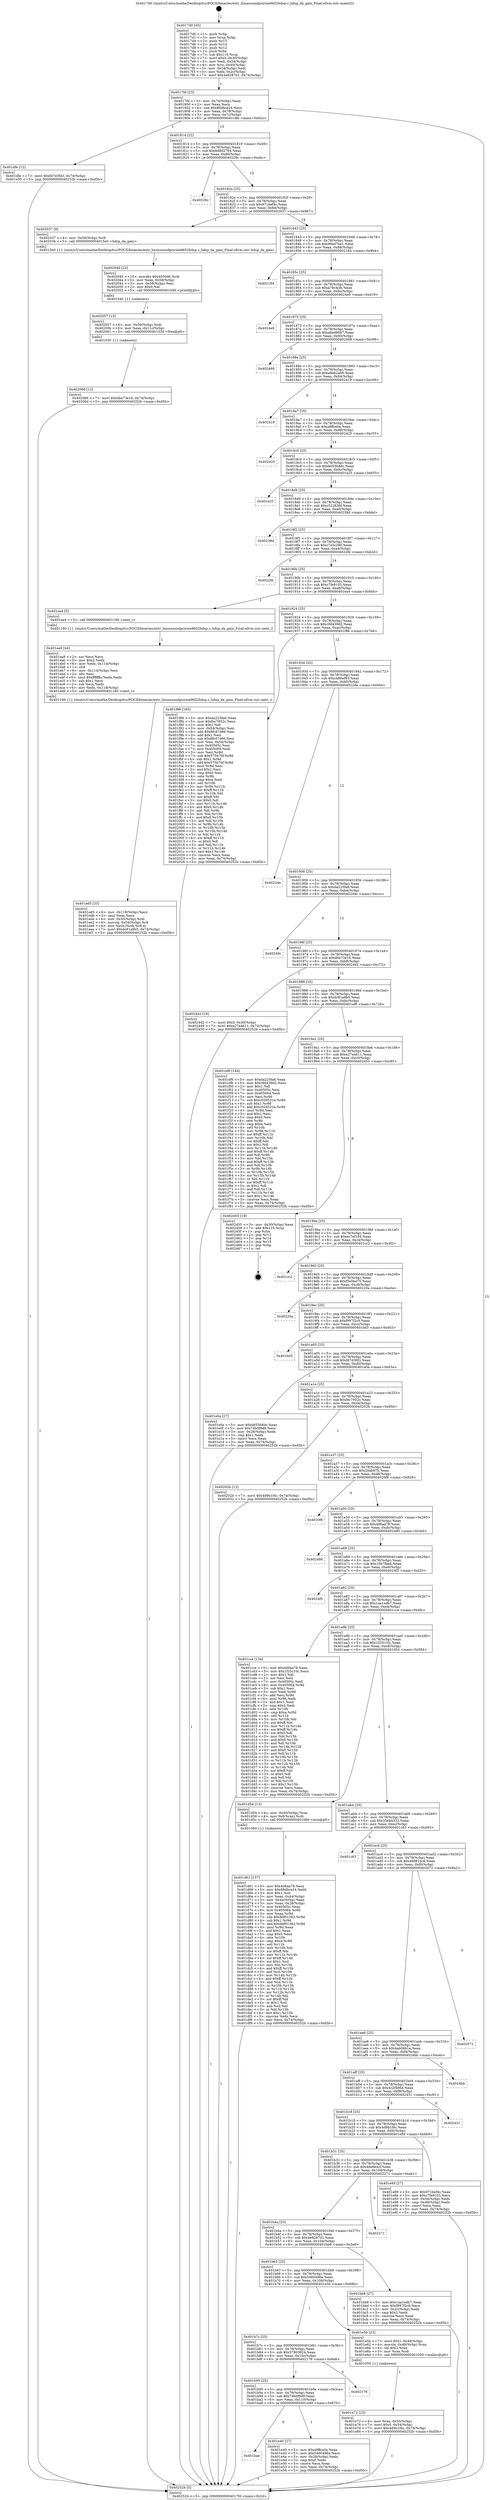 digraph "0x4017d0" {
  label = "0x4017d0 (/mnt/c/Users/mathe/Desktop/tcc/POCII/binaries/extr_linuxsoundpcirme9652hdsp.c_hdsp_da_gain_Final-ollvm.out::main(0))"
  labelloc = "t"
  node[shape=record]

  Entry [label="",width=0.3,height=0.3,shape=circle,fillcolor=black,style=filled]
  "0x4017fd" [label="{
     0x4017fd [23]\l
     | [instrs]\l
     &nbsp;&nbsp;0x4017fd \<+3\>: mov -0x74(%rbp),%eax\l
     &nbsp;&nbsp;0x401800 \<+2\>: mov %eax,%ecx\l
     &nbsp;&nbsp;0x401802 \<+6\>: sub $0x88dbce24,%ecx\l
     &nbsp;&nbsp;0x401808 \<+3\>: mov %eax,-0x78(%rbp)\l
     &nbsp;&nbsp;0x40180b \<+3\>: mov %ecx,-0x7c(%rbp)\l
     &nbsp;&nbsp;0x40180e \<+6\>: je 0000000000401dfe \<main+0x62e\>\l
  }"]
  "0x401dfe" [label="{
     0x401dfe [12]\l
     | [instrs]\l
     &nbsp;&nbsp;0x401dfe \<+7\>: movl $0xfd7d3fd3,-0x74(%rbp)\l
     &nbsp;&nbsp;0x401e05 \<+5\>: jmp 000000000040252b \<main+0xd5b\>\l
  }"]
  "0x401814" [label="{
     0x401814 [22]\l
     | [instrs]\l
     &nbsp;&nbsp;0x401814 \<+5\>: jmp 0000000000401819 \<main+0x49\>\l
     &nbsp;&nbsp;0x401819 \<+3\>: mov -0x78(%rbp),%eax\l
     &nbsp;&nbsp;0x40181c \<+5\>: sub $0x8d8d2764,%eax\l
     &nbsp;&nbsp;0x401821 \<+3\>: mov %eax,-0x80(%rbp)\l
     &nbsp;&nbsp;0x401824 \<+6\>: je 000000000040228c \<main+0xabc\>\l
  }"]
  Exit [label="",width=0.3,height=0.3,shape=circle,fillcolor=black,style=filled,peripheries=2]
  "0x40228c" [label="{
     0x40228c\l
  }", style=dashed]
  "0x40182a" [label="{
     0x40182a [25]\l
     | [instrs]\l
     &nbsp;&nbsp;0x40182a \<+5\>: jmp 000000000040182f \<main+0x5f\>\l
     &nbsp;&nbsp;0x40182f \<+3\>: mov -0x78(%rbp),%eax\l
     &nbsp;&nbsp;0x401832 \<+5\>: sub $0x971bef4c,%eax\l
     &nbsp;&nbsp;0x401837 \<+6\>: mov %eax,-0x84(%rbp)\l
     &nbsp;&nbsp;0x40183d \<+6\>: je 0000000000402037 \<main+0x867\>\l
  }"]
  "0x402066" [label="{
     0x402066 [12]\l
     | [instrs]\l
     &nbsp;&nbsp;0x402066 \<+7\>: movl $0xdbe73e16,-0x74(%rbp)\l
     &nbsp;&nbsp;0x40206d \<+5\>: jmp 000000000040252b \<main+0xd5b\>\l
  }"]
  "0x402037" [label="{
     0x402037 [9]\l
     | [instrs]\l
     &nbsp;&nbsp;0x402037 \<+4\>: mov -0x50(%rbp),%rdi\l
     &nbsp;&nbsp;0x40203b \<+5\>: call 00000000004015e0 \<hdsp_da_gain\>\l
     | [calls]\l
     &nbsp;&nbsp;0x4015e0 \{1\} (/mnt/c/Users/mathe/Desktop/tcc/POCII/binaries/extr_linuxsoundpcirme9652hdsp.c_hdsp_da_gain_Final-ollvm.out::hdsp_da_gain)\l
  }"]
  "0x401843" [label="{
     0x401843 [25]\l
     | [instrs]\l
     &nbsp;&nbsp;0x401843 \<+5\>: jmp 0000000000401848 \<main+0x78\>\l
     &nbsp;&nbsp;0x401848 \<+3\>: mov -0x78(%rbp),%eax\l
     &nbsp;&nbsp;0x40184b \<+5\>: sub $0x99ad7be1,%eax\l
     &nbsp;&nbsp;0x401850 \<+6\>: mov %eax,-0x88(%rbp)\l
     &nbsp;&nbsp;0x401856 \<+6\>: je 0000000000402184 \<main+0x9b4\>\l
  }"]
  "0x402057" [label="{
     0x402057 [15]\l
     | [instrs]\l
     &nbsp;&nbsp;0x402057 \<+4\>: mov -0x50(%rbp),%rdi\l
     &nbsp;&nbsp;0x40205b \<+6\>: mov %eax,-0x11c(%rbp)\l
     &nbsp;&nbsp;0x402061 \<+5\>: call 0000000000401030 \<free@plt\>\l
     | [calls]\l
     &nbsp;&nbsp;0x401030 \{1\} (unknown)\l
  }"]
  "0x402184" [label="{
     0x402184\l
  }", style=dashed]
  "0x40185c" [label="{
     0x40185c [25]\l
     | [instrs]\l
     &nbsp;&nbsp;0x40185c \<+5\>: jmp 0000000000401861 \<main+0x91\>\l
     &nbsp;&nbsp;0x401861 \<+3\>: mov -0x78(%rbp),%eax\l
     &nbsp;&nbsp;0x401864 \<+5\>: sub $0xa78c4cfe,%eax\l
     &nbsp;&nbsp;0x401869 \<+6\>: mov %eax,-0x8c(%rbp)\l
     &nbsp;&nbsp;0x40186f \<+6\>: je 00000000004024e9 \<main+0xd19\>\l
  }"]
  "0x402040" [label="{
     0x402040 [23]\l
     | [instrs]\l
     &nbsp;&nbsp;0x402040 \<+10\>: movabs $0x4030d6,%rdi\l
     &nbsp;&nbsp;0x40204a \<+3\>: mov %eax,-0x58(%rbp)\l
     &nbsp;&nbsp;0x40204d \<+3\>: mov -0x58(%rbp),%esi\l
     &nbsp;&nbsp;0x402050 \<+2\>: mov $0x0,%al\l
     &nbsp;&nbsp;0x402052 \<+5\>: call 0000000000401040 \<printf@plt\>\l
     | [calls]\l
     &nbsp;&nbsp;0x401040 \{1\} (unknown)\l
  }"]
  "0x4024e9" [label="{
     0x4024e9\l
  }", style=dashed]
  "0x401875" [label="{
     0x401875 [25]\l
     | [instrs]\l
     &nbsp;&nbsp;0x401875 \<+5\>: jmp 000000000040187a \<main+0xaa\>\l
     &nbsp;&nbsp;0x40187a \<+3\>: mov -0x78(%rbp),%eax\l
     &nbsp;&nbsp;0x40187d \<+5\>: sub $0xa8ed8687,%eax\l
     &nbsp;&nbsp;0x401882 \<+6\>: mov %eax,-0x90(%rbp)\l
     &nbsp;&nbsp;0x401888 \<+6\>: je 0000000000402468 \<main+0xc98\>\l
  }"]
  "0x401ed5" [label="{
     0x401ed5 [33]\l
     | [instrs]\l
     &nbsp;&nbsp;0x401ed5 \<+6\>: mov -0x118(%rbp),%ecx\l
     &nbsp;&nbsp;0x401edb \<+3\>: imul %eax,%ecx\l
     &nbsp;&nbsp;0x401ede \<+4\>: mov -0x50(%rbp),%rdi\l
     &nbsp;&nbsp;0x401ee2 \<+4\>: movslq -0x54(%rbp),%r8\l
     &nbsp;&nbsp;0x401ee6 \<+4\>: mov %ecx,(%rdi,%r8,4)\l
     &nbsp;&nbsp;0x401eea \<+7\>: movl $0xdc81a8b5,-0x74(%rbp)\l
     &nbsp;&nbsp;0x401ef1 \<+5\>: jmp 000000000040252b \<main+0xd5b\>\l
  }"]
  "0x402468" [label="{
     0x402468\l
  }", style=dashed]
  "0x40188e" [label="{
     0x40188e [25]\l
     | [instrs]\l
     &nbsp;&nbsp;0x40188e \<+5\>: jmp 0000000000401893 \<main+0xc3\>\l
     &nbsp;&nbsp;0x401893 \<+3\>: mov -0x78(%rbp),%eax\l
     &nbsp;&nbsp;0x401896 \<+5\>: sub $0xa9eb2ab9,%eax\l
     &nbsp;&nbsp;0x40189b \<+6\>: mov %eax,-0x94(%rbp)\l
     &nbsp;&nbsp;0x4018a1 \<+6\>: je 0000000000402419 \<main+0xc49\>\l
  }"]
  "0x401ea9" [label="{
     0x401ea9 [44]\l
     | [instrs]\l
     &nbsp;&nbsp;0x401ea9 \<+2\>: xor %ecx,%ecx\l
     &nbsp;&nbsp;0x401eab \<+5\>: mov $0x2,%edx\l
     &nbsp;&nbsp;0x401eb0 \<+6\>: mov %edx,-0x114(%rbp)\l
     &nbsp;&nbsp;0x401eb6 \<+1\>: cltd\l
     &nbsp;&nbsp;0x401eb7 \<+6\>: mov -0x114(%rbp),%esi\l
     &nbsp;&nbsp;0x401ebd \<+2\>: idiv %esi\l
     &nbsp;&nbsp;0x401ebf \<+6\>: imul $0xfffffffe,%edx,%edx\l
     &nbsp;&nbsp;0x401ec5 \<+3\>: sub $0x1,%ecx\l
     &nbsp;&nbsp;0x401ec8 \<+2\>: sub %ecx,%edx\l
     &nbsp;&nbsp;0x401eca \<+6\>: mov %edx,-0x118(%rbp)\l
     &nbsp;&nbsp;0x401ed0 \<+5\>: call 0000000000401160 \<next_i\>\l
     | [calls]\l
     &nbsp;&nbsp;0x401160 \{1\} (/mnt/c/Users/mathe/Desktop/tcc/POCII/binaries/extr_linuxsoundpcirme9652hdsp.c_hdsp_da_gain_Final-ollvm.out::next_i)\l
  }"]
  "0x402419" [label="{
     0x402419\l
  }", style=dashed]
  "0x4018a7" [label="{
     0x4018a7 [25]\l
     | [instrs]\l
     &nbsp;&nbsp;0x4018a7 \<+5\>: jmp 00000000004018ac \<main+0xdc\>\l
     &nbsp;&nbsp;0x4018ac \<+3\>: mov -0x78(%rbp),%eax\l
     &nbsp;&nbsp;0x4018af \<+5\>: sub $0xa9ffca0a,%eax\l
     &nbsp;&nbsp;0x4018b4 \<+6\>: mov %eax,-0x98(%rbp)\l
     &nbsp;&nbsp;0x4018ba \<+6\>: je 0000000000402425 \<main+0xc55\>\l
  }"]
  "0x401e72" [label="{
     0x401e72 [23]\l
     | [instrs]\l
     &nbsp;&nbsp;0x401e72 \<+4\>: mov %rax,-0x50(%rbp)\l
     &nbsp;&nbsp;0x401e76 \<+7\>: movl $0x0,-0x54(%rbp)\l
     &nbsp;&nbsp;0x401e7d \<+7\>: movl $0x4d9b1f4c,-0x74(%rbp)\l
     &nbsp;&nbsp;0x401e84 \<+5\>: jmp 000000000040252b \<main+0xd5b\>\l
  }"]
  "0x402425" [label="{
     0x402425\l
  }", style=dashed]
  "0x4018c0" [label="{
     0x4018c0 [25]\l
     | [instrs]\l
     &nbsp;&nbsp;0x4018c0 \<+5\>: jmp 00000000004018c5 \<main+0xf5\>\l
     &nbsp;&nbsp;0x4018c5 \<+3\>: mov -0x78(%rbp),%eax\l
     &nbsp;&nbsp;0x4018c8 \<+5\>: sub $0xb655b8dc,%eax\l
     &nbsp;&nbsp;0x4018cd \<+6\>: mov %eax,-0x9c(%rbp)\l
     &nbsp;&nbsp;0x4018d3 \<+6\>: je 0000000000401e25 \<main+0x655\>\l
  }"]
  "0x401bae" [label="{
     0x401bae\l
  }", style=dashed]
  "0x401e25" [label="{
     0x401e25\l
  }", style=dashed]
  "0x4018d9" [label="{
     0x4018d9 [25]\l
     | [instrs]\l
     &nbsp;&nbsp;0x4018d9 \<+5\>: jmp 00000000004018de \<main+0x10e\>\l
     &nbsp;&nbsp;0x4018de \<+3\>: mov -0x78(%rbp),%eax\l
     &nbsp;&nbsp;0x4018e1 \<+5\>: sub $0xc52263fd,%eax\l
     &nbsp;&nbsp;0x4018e6 \<+6\>: mov %eax,-0xa0(%rbp)\l
     &nbsp;&nbsp;0x4018ec \<+6\>: je 000000000040238d \<main+0xbbd\>\l
  }"]
  "0x401e40" [label="{
     0x401e40 [27]\l
     | [instrs]\l
     &nbsp;&nbsp;0x401e40 \<+5\>: mov $0xa9ffca0a,%eax\l
     &nbsp;&nbsp;0x401e45 \<+5\>: mov $0x5460496e,%ecx\l
     &nbsp;&nbsp;0x401e4a \<+3\>: mov -0x28(%rbp),%edx\l
     &nbsp;&nbsp;0x401e4d \<+3\>: cmp $0x0,%edx\l
     &nbsp;&nbsp;0x401e50 \<+3\>: cmove %ecx,%eax\l
     &nbsp;&nbsp;0x401e53 \<+3\>: mov %eax,-0x74(%rbp)\l
     &nbsp;&nbsp;0x401e56 \<+5\>: jmp 000000000040252b \<main+0xd5b\>\l
  }"]
  "0x40238d" [label="{
     0x40238d\l
  }", style=dashed]
  "0x4018f2" [label="{
     0x4018f2 [25]\l
     | [instrs]\l
     &nbsp;&nbsp;0x4018f2 \<+5\>: jmp 00000000004018f7 \<main+0x127\>\l
     &nbsp;&nbsp;0x4018f7 \<+3\>: mov -0x78(%rbp),%eax\l
     &nbsp;&nbsp;0x4018fa \<+5\>: sub $0xc7e5c290,%eax\l
     &nbsp;&nbsp;0x4018ff \<+6\>: mov %eax,-0xa4(%rbp)\l
     &nbsp;&nbsp;0x401905 \<+6\>: je 00000000004022fd \<main+0xb2d\>\l
  }"]
  "0x401b95" [label="{
     0x401b95 [25]\l
     | [instrs]\l
     &nbsp;&nbsp;0x401b95 \<+5\>: jmp 0000000000401b9a \<main+0x3ca\>\l
     &nbsp;&nbsp;0x401b9a \<+3\>: mov -0x78(%rbp),%eax\l
     &nbsp;&nbsp;0x401b9d \<+5\>: sub $0x74b0f9d9,%eax\l
     &nbsp;&nbsp;0x401ba2 \<+6\>: mov %eax,-0x110(%rbp)\l
     &nbsp;&nbsp;0x401ba8 \<+6\>: je 0000000000401e40 \<main+0x670\>\l
  }"]
  "0x4022fd" [label="{
     0x4022fd\l
  }", style=dashed]
  "0x40190b" [label="{
     0x40190b [25]\l
     | [instrs]\l
     &nbsp;&nbsp;0x40190b \<+5\>: jmp 0000000000401910 \<main+0x140\>\l
     &nbsp;&nbsp;0x401910 \<+3\>: mov -0x78(%rbp),%eax\l
     &nbsp;&nbsp;0x401913 \<+5\>: sub $0xc7fe9103,%eax\l
     &nbsp;&nbsp;0x401918 \<+6\>: mov %eax,-0xa8(%rbp)\l
     &nbsp;&nbsp;0x40191e \<+6\>: je 0000000000401ea4 \<main+0x6d4\>\l
  }"]
  "0x402178" [label="{
     0x402178\l
  }", style=dashed]
  "0x401ea4" [label="{
     0x401ea4 [5]\l
     | [instrs]\l
     &nbsp;&nbsp;0x401ea4 \<+5\>: call 0000000000401160 \<next_i\>\l
     | [calls]\l
     &nbsp;&nbsp;0x401160 \{1\} (/mnt/c/Users/mathe/Desktop/tcc/POCII/binaries/extr_linuxsoundpcirme9652hdsp.c_hdsp_da_gain_Final-ollvm.out::next_i)\l
  }"]
  "0x401924" [label="{
     0x401924 [25]\l
     | [instrs]\l
     &nbsp;&nbsp;0x401924 \<+5\>: jmp 0000000000401929 \<main+0x159\>\l
     &nbsp;&nbsp;0x401929 \<+3\>: mov -0x78(%rbp),%eax\l
     &nbsp;&nbsp;0x40192c \<+5\>: sub $0xc9d439d2,%eax\l
     &nbsp;&nbsp;0x401931 \<+6\>: mov %eax,-0xac(%rbp)\l
     &nbsp;&nbsp;0x401937 \<+6\>: je 0000000000401f86 \<main+0x7b6\>\l
  }"]
  "0x401b7c" [label="{
     0x401b7c [25]\l
     | [instrs]\l
     &nbsp;&nbsp;0x401b7c \<+5\>: jmp 0000000000401b81 \<main+0x3b1\>\l
     &nbsp;&nbsp;0x401b81 \<+3\>: mov -0x78(%rbp),%eax\l
     &nbsp;&nbsp;0x401b84 \<+5\>: sub $0x57803824,%eax\l
     &nbsp;&nbsp;0x401b89 \<+6\>: mov %eax,-0x10c(%rbp)\l
     &nbsp;&nbsp;0x401b8f \<+6\>: je 0000000000402178 \<main+0x9a8\>\l
  }"]
  "0x401f86" [label="{
     0x401f86 [165]\l
     | [instrs]\l
     &nbsp;&nbsp;0x401f86 \<+5\>: mov $0xda225fa6,%eax\l
     &nbsp;&nbsp;0x401f8b \<+5\>: mov $0xfec7952c,%ecx\l
     &nbsp;&nbsp;0x401f90 \<+2\>: mov $0x1,%dl\l
     &nbsp;&nbsp;0x401f92 \<+3\>: mov -0x54(%rbp),%esi\l
     &nbsp;&nbsp;0x401f95 \<+6\>: add $0x8fcd7466,%esi\l
     &nbsp;&nbsp;0x401f9b \<+3\>: add $0x1,%esi\l
     &nbsp;&nbsp;0x401f9e \<+6\>: sub $0x8fcd7466,%esi\l
     &nbsp;&nbsp;0x401fa4 \<+3\>: mov %esi,-0x54(%rbp)\l
     &nbsp;&nbsp;0x401fa7 \<+7\>: mov 0x40505c,%esi\l
     &nbsp;&nbsp;0x401fae \<+7\>: mov 0x405064,%edi\l
     &nbsp;&nbsp;0x401fb5 \<+3\>: mov %esi,%r8d\l
     &nbsp;&nbsp;0x401fb8 \<+7\>: sub $0x575b76f,%r8d\l
     &nbsp;&nbsp;0x401fbf \<+4\>: sub $0x1,%r8d\l
     &nbsp;&nbsp;0x401fc3 \<+7\>: add $0x575b76f,%r8d\l
     &nbsp;&nbsp;0x401fca \<+4\>: imul %r8d,%esi\l
     &nbsp;&nbsp;0x401fce \<+3\>: and $0x1,%esi\l
     &nbsp;&nbsp;0x401fd1 \<+3\>: cmp $0x0,%esi\l
     &nbsp;&nbsp;0x401fd4 \<+4\>: sete %r9b\l
     &nbsp;&nbsp;0x401fd8 \<+3\>: cmp $0xa,%edi\l
     &nbsp;&nbsp;0x401fdb \<+4\>: setl %r10b\l
     &nbsp;&nbsp;0x401fdf \<+3\>: mov %r9b,%r11b\l
     &nbsp;&nbsp;0x401fe2 \<+4\>: xor $0xff,%r11b\l
     &nbsp;&nbsp;0x401fe6 \<+3\>: mov %r10b,%bl\l
     &nbsp;&nbsp;0x401fe9 \<+3\>: xor $0xff,%bl\l
     &nbsp;&nbsp;0x401fec \<+3\>: xor $0x0,%dl\l
     &nbsp;&nbsp;0x401fef \<+3\>: mov %r11b,%r14b\l
     &nbsp;&nbsp;0x401ff2 \<+4\>: and $0x0,%r14b\l
     &nbsp;&nbsp;0x401ff6 \<+3\>: and %dl,%r9b\l
     &nbsp;&nbsp;0x401ff9 \<+3\>: mov %bl,%r15b\l
     &nbsp;&nbsp;0x401ffc \<+4\>: and $0x0,%r15b\l
     &nbsp;&nbsp;0x402000 \<+3\>: and %dl,%r10b\l
     &nbsp;&nbsp;0x402003 \<+3\>: or %r9b,%r14b\l
     &nbsp;&nbsp;0x402006 \<+3\>: or %r10b,%r15b\l
     &nbsp;&nbsp;0x402009 \<+3\>: xor %r15b,%r14b\l
     &nbsp;&nbsp;0x40200c \<+3\>: or %bl,%r11b\l
     &nbsp;&nbsp;0x40200f \<+4\>: xor $0xff,%r11b\l
     &nbsp;&nbsp;0x402013 \<+3\>: or $0x0,%dl\l
     &nbsp;&nbsp;0x402016 \<+3\>: and %dl,%r11b\l
     &nbsp;&nbsp;0x402019 \<+3\>: or %r11b,%r14b\l
     &nbsp;&nbsp;0x40201c \<+4\>: test $0x1,%r14b\l
     &nbsp;&nbsp;0x402020 \<+3\>: cmovne %ecx,%eax\l
     &nbsp;&nbsp;0x402023 \<+3\>: mov %eax,-0x74(%rbp)\l
     &nbsp;&nbsp;0x402026 \<+5\>: jmp 000000000040252b \<main+0xd5b\>\l
  }"]
  "0x40193d" [label="{
     0x40193d [25]\l
     | [instrs]\l
     &nbsp;&nbsp;0x40193d \<+5\>: jmp 0000000000401942 \<main+0x172\>\l
     &nbsp;&nbsp;0x401942 \<+3\>: mov -0x78(%rbp),%eax\l
     &nbsp;&nbsp;0x401945 \<+5\>: sub $0xcb86ef93,%eax\l
     &nbsp;&nbsp;0x40194a \<+6\>: mov %eax,-0xb0(%rbp)\l
     &nbsp;&nbsp;0x401950 \<+6\>: je 00000000004022de \<main+0xb0e\>\l
  }"]
  "0x401e5b" [label="{
     0x401e5b [23]\l
     | [instrs]\l
     &nbsp;&nbsp;0x401e5b \<+7\>: movl $0x1,-0x48(%rbp)\l
     &nbsp;&nbsp;0x401e62 \<+4\>: movslq -0x48(%rbp),%rax\l
     &nbsp;&nbsp;0x401e66 \<+4\>: shl $0x2,%rax\l
     &nbsp;&nbsp;0x401e6a \<+3\>: mov %rax,%rdi\l
     &nbsp;&nbsp;0x401e6d \<+5\>: call 0000000000401050 \<malloc@plt\>\l
     | [calls]\l
     &nbsp;&nbsp;0x401050 \{1\} (unknown)\l
  }"]
  "0x4022de" [label="{
     0x4022de\l
  }", style=dashed]
  "0x401956" [label="{
     0x401956 [25]\l
     | [instrs]\l
     &nbsp;&nbsp;0x401956 \<+5\>: jmp 000000000040195b \<main+0x18b\>\l
     &nbsp;&nbsp;0x40195b \<+3\>: mov -0x78(%rbp),%eax\l
     &nbsp;&nbsp;0x40195e \<+5\>: sub $0xda225fa6,%eax\l
     &nbsp;&nbsp;0x401963 \<+6\>: mov %eax,-0xb4(%rbp)\l
     &nbsp;&nbsp;0x401969 \<+6\>: je 000000000040249c \<main+0xccc\>\l
  }"]
  "0x401d61" [label="{
     0x401d61 [157]\l
     | [instrs]\l
     &nbsp;&nbsp;0x401d61 \<+5\>: mov $0x4d6aa78,%ecx\l
     &nbsp;&nbsp;0x401d66 \<+5\>: mov $0x88dbce24,%edx\l
     &nbsp;&nbsp;0x401d6b \<+3\>: mov $0x1,%sil\l
     &nbsp;&nbsp;0x401d6e \<+3\>: mov %eax,-0x44(%rbp)\l
     &nbsp;&nbsp;0x401d71 \<+3\>: mov -0x44(%rbp),%eax\l
     &nbsp;&nbsp;0x401d74 \<+3\>: mov %eax,-0x28(%rbp)\l
     &nbsp;&nbsp;0x401d77 \<+7\>: mov 0x40505c,%eax\l
     &nbsp;&nbsp;0x401d7e \<+8\>: mov 0x405064,%r8d\l
     &nbsp;&nbsp;0x401d86 \<+3\>: mov %eax,%r9d\l
     &nbsp;&nbsp;0x401d89 \<+7\>: sub $0x9df01362,%r9d\l
     &nbsp;&nbsp;0x401d90 \<+4\>: sub $0x1,%r9d\l
     &nbsp;&nbsp;0x401d94 \<+7\>: add $0x9df01362,%r9d\l
     &nbsp;&nbsp;0x401d9b \<+4\>: imul %r9d,%eax\l
     &nbsp;&nbsp;0x401d9f \<+3\>: and $0x1,%eax\l
     &nbsp;&nbsp;0x401da2 \<+3\>: cmp $0x0,%eax\l
     &nbsp;&nbsp;0x401da5 \<+4\>: sete %r10b\l
     &nbsp;&nbsp;0x401da9 \<+4\>: cmp $0xa,%r8d\l
     &nbsp;&nbsp;0x401dad \<+4\>: setl %r11b\l
     &nbsp;&nbsp;0x401db1 \<+3\>: mov %r10b,%bl\l
     &nbsp;&nbsp;0x401db4 \<+3\>: xor $0xff,%bl\l
     &nbsp;&nbsp;0x401db7 \<+3\>: mov %r11b,%r14b\l
     &nbsp;&nbsp;0x401dba \<+4\>: xor $0xff,%r14b\l
     &nbsp;&nbsp;0x401dbe \<+4\>: xor $0x1,%sil\l
     &nbsp;&nbsp;0x401dc2 \<+3\>: mov %bl,%r15b\l
     &nbsp;&nbsp;0x401dc5 \<+4\>: and $0xff,%r15b\l
     &nbsp;&nbsp;0x401dc9 \<+3\>: and %sil,%r10b\l
     &nbsp;&nbsp;0x401dcc \<+3\>: mov %r14b,%r12b\l
     &nbsp;&nbsp;0x401dcf \<+4\>: and $0xff,%r12b\l
     &nbsp;&nbsp;0x401dd3 \<+3\>: and %sil,%r11b\l
     &nbsp;&nbsp;0x401dd6 \<+3\>: or %r10b,%r15b\l
     &nbsp;&nbsp;0x401dd9 \<+3\>: or %r11b,%r12b\l
     &nbsp;&nbsp;0x401ddc \<+3\>: xor %r12b,%r15b\l
     &nbsp;&nbsp;0x401ddf \<+3\>: or %r14b,%bl\l
     &nbsp;&nbsp;0x401de2 \<+3\>: xor $0xff,%bl\l
     &nbsp;&nbsp;0x401de5 \<+4\>: or $0x1,%sil\l
     &nbsp;&nbsp;0x401de9 \<+3\>: and %sil,%bl\l
     &nbsp;&nbsp;0x401dec \<+3\>: or %bl,%r15b\l
     &nbsp;&nbsp;0x401def \<+4\>: test $0x1,%r15b\l
     &nbsp;&nbsp;0x401df3 \<+3\>: cmovne %edx,%ecx\l
     &nbsp;&nbsp;0x401df6 \<+3\>: mov %ecx,-0x74(%rbp)\l
     &nbsp;&nbsp;0x401df9 \<+5\>: jmp 000000000040252b \<main+0xd5b\>\l
  }"]
  "0x40249c" [label="{
     0x40249c\l
  }", style=dashed]
  "0x40196f" [label="{
     0x40196f [25]\l
     | [instrs]\l
     &nbsp;&nbsp;0x40196f \<+5\>: jmp 0000000000401974 \<main+0x1a4\>\l
     &nbsp;&nbsp;0x401974 \<+3\>: mov -0x78(%rbp),%eax\l
     &nbsp;&nbsp;0x401977 \<+5\>: sub $0xdbe73e16,%eax\l
     &nbsp;&nbsp;0x40197c \<+6\>: mov %eax,-0xb8(%rbp)\l
     &nbsp;&nbsp;0x401982 \<+6\>: je 0000000000402442 \<main+0xc72\>\l
  }"]
  "0x4017d0" [label="{
     0x4017d0 [45]\l
     | [instrs]\l
     &nbsp;&nbsp;0x4017d0 \<+1\>: push %rbp\l
     &nbsp;&nbsp;0x4017d1 \<+3\>: mov %rsp,%rbp\l
     &nbsp;&nbsp;0x4017d4 \<+2\>: push %r15\l
     &nbsp;&nbsp;0x4017d6 \<+2\>: push %r14\l
     &nbsp;&nbsp;0x4017d8 \<+2\>: push %r12\l
     &nbsp;&nbsp;0x4017da \<+1\>: push %rbx\l
     &nbsp;&nbsp;0x4017db \<+7\>: sub $0x110,%rsp\l
     &nbsp;&nbsp;0x4017e2 \<+7\>: movl $0x0,-0x30(%rbp)\l
     &nbsp;&nbsp;0x4017e9 \<+3\>: mov %edi,-0x34(%rbp)\l
     &nbsp;&nbsp;0x4017ec \<+4\>: mov %rsi,-0x40(%rbp)\l
     &nbsp;&nbsp;0x4017f0 \<+3\>: mov -0x34(%rbp),%edi\l
     &nbsp;&nbsp;0x4017f3 \<+3\>: mov %edi,-0x2c(%rbp)\l
     &nbsp;&nbsp;0x4017f6 \<+7\>: movl $0x4e8287d1,-0x74(%rbp)\l
  }"]
  "0x402442" [label="{
     0x402442 [19]\l
     | [instrs]\l
     &nbsp;&nbsp;0x402442 \<+7\>: movl $0x0,-0x30(%rbp)\l
     &nbsp;&nbsp;0x402449 \<+7\>: movl $0xe27a4611,-0x74(%rbp)\l
     &nbsp;&nbsp;0x402450 \<+5\>: jmp 000000000040252b \<main+0xd5b\>\l
  }"]
  "0x401988" [label="{
     0x401988 [25]\l
     | [instrs]\l
     &nbsp;&nbsp;0x401988 \<+5\>: jmp 000000000040198d \<main+0x1bd\>\l
     &nbsp;&nbsp;0x40198d \<+3\>: mov -0x78(%rbp),%eax\l
     &nbsp;&nbsp;0x401990 \<+5\>: sub $0xdc81a8b5,%eax\l
     &nbsp;&nbsp;0x401995 \<+6\>: mov %eax,-0xbc(%rbp)\l
     &nbsp;&nbsp;0x40199b \<+6\>: je 0000000000401ef6 \<main+0x726\>\l
  }"]
  "0x40252b" [label="{
     0x40252b [5]\l
     | [instrs]\l
     &nbsp;&nbsp;0x40252b \<+5\>: jmp 00000000004017fd \<main+0x2d\>\l
  }"]
  "0x401ef6" [label="{
     0x401ef6 [144]\l
     | [instrs]\l
     &nbsp;&nbsp;0x401ef6 \<+5\>: mov $0xda225fa6,%eax\l
     &nbsp;&nbsp;0x401efb \<+5\>: mov $0xc9d439d2,%ecx\l
     &nbsp;&nbsp;0x401f00 \<+2\>: mov $0x1,%dl\l
     &nbsp;&nbsp;0x401f02 \<+7\>: mov 0x40505c,%esi\l
     &nbsp;&nbsp;0x401f09 \<+7\>: mov 0x405064,%edi\l
     &nbsp;&nbsp;0x401f10 \<+3\>: mov %esi,%r8d\l
     &nbsp;&nbsp;0x401f13 \<+7\>: sub $0xc026531e,%r8d\l
     &nbsp;&nbsp;0x401f1a \<+4\>: sub $0x1,%r8d\l
     &nbsp;&nbsp;0x401f1e \<+7\>: add $0xc026531e,%r8d\l
     &nbsp;&nbsp;0x401f25 \<+4\>: imul %r8d,%esi\l
     &nbsp;&nbsp;0x401f29 \<+3\>: and $0x1,%esi\l
     &nbsp;&nbsp;0x401f2c \<+3\>: cmp $0x0,%esi\l
     &nbsp;&nbsp;0x401f2f \<+4\>: sete %r9b\l
     &nbsp;&nbsp;0x401f33 \<+3\>: cmp $0xa,%edi\l
     &nbsp;&nbsp;0x401f36 \<+4\>: setl %r10b\l
     &nbsp;&nbsp;0x401f3a \<+3\>: mov %r9b,%r11b\l
     &nbsp;&nbsp;0x401f3d \<+4\>: xor $0xff,%r11b\l
     &nbsp;&nbsp;0x401f41 \<+3\>: mov %r10b,%bl\l
     &nbsp;&nbsp;0x401f44 \<+3\>: xor $0xff,%bl\l
     &nbsp;&nbsp;0x401f47 \<+3\>: xor $0x1,%dl\l
     &nbsp;&nbsp;0x401f4a \<+3\>: mov %r11b,%r14b\l
     &nbsp;&nbsp;0x401f4d \<+4\>: and $0xff,%r14b\l
     &nbsp;&nbsp;0x401f51 \<+3\>: and %dl,%r9b\l
     &nbsp;&nbsp;0x401f54 \<+3\>: mov %bl,%r15b\l
     &nbsp;&nbsp;0x401f57 \<+4\>: and $0xff,%r15b\l
     &nbsp;&nbsp;0x401f5b \<+3\>: and %dl,%r10b\l
     &nbsp;&nbsp;0x401f5e \<+3\>: or %r9b,%r14b\l
     &nbsp;&nbsp;0x401f61 \<+3\>: or %r10b,%r15b\l
     &nbsp;&nbsp;0x401f64 \<+3\>: xor %r15b,%r14b\l
     &nbsp;&nbsp;0x401f67 \<+3\>: or %bl,%r11b\l
     &nbsp;&nbsp;0x401f6a \<+4\>: xor $0xff,%r11b\l
     &nbsp;&nbsp;0x401f6e \<+3\>: or $0x1,%dl\l
     &nbsp;&nbsp;0x401f71 \<+3\>: and %dl,%r11b\l
     &nbsp;&nbsp;0x401f74 \<+3\>: or %r11b,%r14b\l
     &nbsp;&nbsp;0x401f77 \<+4\>: test $0x1,%r14b\l
     &nbsp;&nbsp;0x401f7b \<+3\>: cmovne %ecx,%eax\l
     &nbsp;&nbsp;0x401f7e \<+3\>: mov %eax,-0x74(%rbp)\l
     &nbsp;&nbsp;0x401f81 \<+5\>: jmp 000000000040252b \<main+0xd5b\>\l
  }"]
  "0x4019a1" [label="{
     0x4019a1 [25]\l
     | [instrs]\l
     &nbsp;&nbsp;0x4019a1 \<+5\>: jmp 00000000004019a6 \<main+0x1d6\>\l
     &nbsp;&nbsp;0x4019a6 \<+3\>: mov -0x78(%rbp),%eax\l
     &nbsp;&nbsp;0x4019a9 \<+5\>: sub $0xe27a4611,%eax\l
     &nbsp;&nbsp;0x4019ae \<+6\>: mov %eax,-0xc0(%rbp)\l
     &nbsp;&nbsp;0x4019b4 \<+6\>: je 0000000000402455 \<main+0xc85\>\l
  }"]
  "0x401b63" [label="{
     0x401b63 [25]\l
     | [instrs]\l
     &nbsp;&nbsp;0x401b63 \<+5\>: jmp 0000000000401b68 \<main+0x398\>\l
     &nbsp;&nbsp;0x401b68 \<+3\>: mov -0x78(%rbp),%eax\l
     &nbsp;&nbsp;0x401b6b \<+5\>: sub $0x5460496e,%eax\l
     &nbsp;&nbsp;0x401b70 \<+6\>: mov %eax,-0x108(%rbp)\l
     &nbsp;&nbsp;0x401b76 \<+6\>: je 0000000000401e5b \<main+0x68b\>\l
  }"]
  "0x402455" [label="{
     0x402455 [19]\l
     | [instrs]\l
     &nbsp;&nbsp;0x402455 \<+3\>: mov -0x30(%rbp),%eax\l
     &nbsp;&nbsp;0x402458 \<+7\>: add $0x110,%rsp\l
     &nbsp;&nbsp;0x40245f \<+1\>: pop %rbx\l
     &nbsp;&nbsp;0x402460 \<+2\>: pop %r12\l
     &nbsp;&nbsp;0x402462 \<+2\>: pop %r14\l
     &nbsp;&nbsp;0x402464 \<+2\>: pop %r15\l
     &nbsp;&nbsp;0x402466 \<+1\>: pop %rbp\l
     &nbsp;&nbsp;0x402467 \<+1\>: ret\l
  }"]
  "0x4019ba" [label="{
     0x4019ba [25]\l
     | [instrs]\l
     &nbsp;&nbsp;0x4019ba \<+5\>: jmp 00000000004019bf \<main+0x1ef\>\l
     &nbsp;&nbsp;0x4019bf \<+3\>: mov -0x78(%rbp),%eax\l
     &nbsp;&nbsp;0x4019c2 \<+5\>: sub $0xec7ef194,%eax\l
     &nbsp;&nbsp;0x4019c7 \<+6\>: mov %eax,-0xc4(%rbp)\l
     &nbsp;&nbsp;0x4019cd \<+6\>: je 0000000000401cc2 \<main+0x4f2\>\l
  }"]
  "0x401bb8" [label="{
     0x401bb8 [27]\l
     | [instrs]\l
     &nbsp;&nbsp;0x401bb8 \<+5\>: mov $0x1aa1edb7,%eax\l
     &nbsp;&nbsp;0x401bbd \<+5\>: mov $0xf997f2c9,%ecx\l
     &nbsp;&nbsp;0x401bc2 \<+3\>: mov -0x2c(%rbp),%edx\l
     &nbsp;&nbsp;0x401bc5 \<+3\>: cmp $0x2,%edx\l
     &nbsp;&nbsp;0x401bc8 \<+3\>: cmovne %ecx,%eax\l
     &nbsp;&nbsp;0x401bcb \<+3\>: mov %eax,-0x74(%rbp)\l
     &nbsp;&nbsp;0x401bce \<+5\>: jmp 000000000040252b \<main+0xd5b\>\l
  }"]
  "0x401cc2" [label="{
     0x401cc2\l
  }", style=dashed]
  "0x4019d3" [label="{
     0x4019d3 [25]\l
     | [instrs]\l
     &nbsp;&nbsp;0x4019d3 \<+5\>: jmp 00000000004019d8 \<main+0x208\>\l
     &nbsp;&nbsp;0x4019d8 \<+3\>: mov -0x78(%rbp),%eax\l
     &nbsp;&nbsp;0x4019db \<+5\>: sub $0xf5e5be75,%eax\l
     &nbsp;&nbsp;0x4019e0 \<+6\>: mov %eax,-0xc8(%rbp)\l
     &nbsp;&nbsp;0x4019e6 \<+6\>: je 000000000040220a \<main+0xa3a\>\l
  }"]
  "0x401b4a" [label="{
     0x401b4a [25]\l
     | [instrs]\l
     &nbsp;&nbsp;0x401b4a \<+5\>: jmp 0000000000401b4f \<main+0x37f\>\l
     &nbsp;&nbsp;0x401b4f \<+3\>: mov -0x78(%rbp),%eax\l
     &nbsp;&nbsp;0x401b52 \<+5\>: sub $0x4e8287d1,%eax\l
     &nbsp;&nbsp;0x401b57 \<+6\>: mov %eax,-0x104(%rbp)\l
     &nbsp;&nbsp;0x401b5d \<+6\>: je 0000000000401bb8 \<main+0x3e8\>\l
  }"]
  "0x40220a" [label="{
     0x40220a\l
  }", style=dashed]
  "0x4019ec" [label="{
     0x4019ec [25]\l
     | [instrs]\l
     &nbsp;&nbsp;0x4019ec \<+5\>: jmp 00000000004019f1 \<main+0x221\>\l
     &nbsp;&nbsp;0x4019f1 \<+3\>: mov -0x78(%rbp),%eax\l
     &nbsp;&nbsp;0x4019f4 \<+5\>: sub $0xf997f2c9,%eax\l
     &nbsp;&nbsp;0x4019f9 \<+6\>: mov %eax,-0xcc(%rbp)\l
     &nbsp;&nbsp;0x4019ff \<+6\>: je 0000000000401bd3 \<main+0x403\>\l
  }"]
  "0x402271" [label="{
     0x402271\l
  }", style=dashed]
  "0x401bd3" [label="{
     0x401bd3\l
  }", style=dashed]
  "0x401a05" [label="{
     0x401a05 [25]\l
     | [instrs]\l
     &nbsp;&nbsp;0x401a05 \<+5\>: jmp 0000000000401a0a \<main+0x23a\>\l
     &nbsp;&nbsp;0x401a0a \<+3\>: mov -0x78(%rbp),%eax\l
     &nbsp;&nbsp;0x401a0d \<+5\>: sub $0xfd7d3fd3,%eax\l
     &nbsp;&nbsp;0x401a12 \<+6\>: mov %eax,-0xd0(%rbp)\l
     &nbsp;&nbsp;0x401a18 \<+6\>: je 0000000000401e0a \<main+0x63a\>\l
  }"]
  "0x401b31" [label="{
     0x401b31 [25]\l
     | [instrs]\l
     &nbsp;&nbsp;0x401b31 \<+5\>: jmp 0000000000401b36 \<main+0x366\>\l
     &nbsp;&nbsp;0x401b36 \<+3\>: mov -0x78(%rbp),%eax\l
     &nbsp;&nbsp;0x401b39 \<+5\>: sub $0x4de8e4cf,%eax\l
     &nbsp;&nbsp;0x401b3e \<+6\>: mov %eax,-0x100(%rbp)\l
     &nbsp;&nbsp;0x401b44 \<+6\>: je 0000000000402271 \<main+0xaa1\>\l
  }"]
  "0x401e0a" [label="{
     0x401e0a [27]\l
     | [instrs]\l
     &nbsp;&nbsp;0x401e0a \<+5\>: mov $0xb655b8dc,%eax\l
     &nbsp;&nbsp;0x401e0f \<+5\>: mov $0x74b0f9d9,%ecx\l
     &nbsp;&nbsp;0x401e14 \<+3\>: mov -0x28(%rbp),%edx\l
     &nbsp;&nbsp;0x401e17 \<+3\>: cmp $0x1,%edx\l
     &nbsp;&nbsp;0x401e1a \<+3\>: cmovl %ecx,%eax\l
     &nbsp;&nbsp;0x401e1d \<+3\>: mov %eax,-0x74(%rbp)\l
     &nbsp;&nbsp;0x401e20 \<+5\>: jmp 000000000040252b \<main+0xd5b\>\l
  }"]
  "0x401a1e" [label="{
     0x401a1e [25]\l
     | [instrs]\l
     &nbsp;&nbsp;0x401a1e \<+5\>: jmp 0000000000401a23 \<main+0x253\>\l
     &nbsp;&nbsp;0x401a23 \<+3\>: mov -0x78(%rbp),%eax\l
     &nbsp;&nbsp;0x401a26 \<+5\>: sub $0xfec7952c,%eax\l
     &nbsp;&nbsp;0x401a2b \<+6\>: mov %eax,-0xd4(%rbp)\l
     &nbsp;&nbsp;0x401a31 \<+6\>: je 000000000040202b \<main+0x85b\>\l
  }"]
  "0x401e89" [label="{
     0x401e89 [27]\l
     | [instrs]\l
     &nbsp;&nbsp;0x401e89 \<+5\>: mov $0x971bef4c,%eax\l
     &nbsp;&nbsp;0x401e8e \<+5\>: mov $0xc7fe9103,%ecx\l
     &nbsp;&nbsp;0x401e93 \<+3\>: mov -0x54(%rbp),%edx\l
     &nbsp;&nbsp;0x401e96 \<+3\>: cmp -0x48(%rbp),%edx\l
     &nbsp;&nbsp;0x401e99 \<+3\>: cmovl %ecx,%eax\l
     &nbsp;&nbsp;0x401e9c \<+3\>: mov %eax,-0x74(%rbp)\l
     &nbsp;&nbsp;0x401e9f \<+5\>: jmp 000000000040252b \<main+0xd5b\>\l
  }"]
  "0x40202b" [label="{
     0x40202b [12]\l
     | [instrs]\l
     &nbsp;&nbsp;0x40202b \<+7\>: movl $0x4d9b1f4c,-0x74(%rbp)\l
     &nbsp;&nbsp;0x402032 \<+5\>: jmp 000000000040252b \<main+0xd5b\>\l
  }"]
  "0x401a37" [label="{
     0x401a37 [25]\l
     | [instrs]\l
     &nbsp;&nbsp;0x401a37 \<+5\>: jmp 0000000000401a3c \<main+0x26c\>\l
     &nbsp;&nbsp;0x401a3c \<+3\>: mov -0x78(%rbp),%eax\l
     &nbsp;&nbsp;0x401a3f \<+5\>: sub $0x20ab97b,%eax\l
     &nbsp;&nbsp;0x401a44 \<+6\>: mov %eax,-0xd8(%rbp)\l
     &nbsp;&nbsp;0x401a4a \<+6\>: je 00000000004020f8 \<main+0x928\>\l
  }"]
  "0x401b18" [label="{
     0x401b18 [25]\l
     | [instrs]\l
     &nbsp;&nbsp;0x401b18 \<+5\>: jmp 0000000000401b1d \<main+0x34d\>\l
     &nbsp;&nbsp;0x401b1d \<+3\>: mov -0x78(%rbp),%eax\l
     &nbsp;&nbsp;0x401b20 \<+5\>: sub $0x4d9b1f4c,%eax\l
     &nbsp;&nbsp;0x401b25 \<+6\>: mov %eax,-0xfc(%rbp)\l
     &nbsp;&nbsp;0x401b2b \<+6\>: je 0000000000401e89 \<main+0x6b9\>\l
  }"]
  "0x4020f8" [label="{
     0x4020f8\l
  }", style=dashed]
  "0x401a50" [label="{
     0x401a50 [25]\l
     | [instrs]\l
     &nbsp;&nbsp;0x401a50 \<+5\>: jmp 0000000000401a55 \<main+0x285\>\l
     &nbsp;&nbsp;0x401a55 \<+3\>: mov -0x78(%rbp),%eax\l
     &nbsp;&nbsp;0x401a58 \<+5\>: sub $0x4d6aa78,%eax\l
     &nbsp;&nbsp;0x401a5d \<+6\>: mov %eax,-0xdc(%rbp)\l
     &nbsp;&nbsp;0x401a63 \<+6\>: je 0000000000402480 \<main+0xcb0\>\l
  }"]
  "0x402431" [label="{
     0x402431\l
  }", style=dashed]
  "0x402480" [label="{
     0x402480\l
  }", style=dashed]
  "0x401a69" [label="{
     0x401a69 [25]\l
     | [instrs]\l
     &nbsp;&nbsp;0x401a69 \<+5\>: jmp 0000000000401a6e \<main+0x29e\>\l
     &nbsp;&nbsp;0x401a6e \<+3\>: mov -0x78(%rbp),%eax\l
     &nbsp;&nbsp;0x401a71 \<+5\>: sub $0x15b7fbed,%eax\l
     &nbsp;&nbsp;0x401a76 \<+6\>: mov %eax,-0xe0(%rbp)\l
     &nbsp;&nbsp;0x401a7c \<+6\>: je 00000000004024f5 \<main+0xd25\>\l
  }"]
  "0x401aff" [label="{
     0x401aff [25]\l
     | [instrs]\l
     &nbsp;&nbsp;0x401aff \<+5\>: jmp 0000000000401b04 \<main+0x334\>\l
     &nbsp;&nbsp;0x401b04 \<+3\>: mov -0x78(%rbp),%eax\l
     &nbsp;&nbsp;0x401b07 \<+5\>: sub $0x4c2f586d,%eax\l
     &nbsp;&nbsp;0x401b0c \<+6\>: mov %eax,-0xf8(%rbp)\l
     &nbsp;&nbsp;0x401b12 \<+6\>: je 0000000000402431 \<main+0xc61\>\l
  }"]
  "0x4024f5" [label="{
     0x4024f5\l
  }", style=dashed]
  "0x401a82" [label="{
     0x401a82 [25]\l
     | [instrs]\l
     &nbsp;&nbsp;0x401a82 \<+5\>: jmp 0000000000401a87 \<main+0x2b7\>\l
     &nbsp;&nbsp;0x401a87 \<+3\>: mov -0x78(%rbp),%eax\l
     &nbsp;&nbsp;0x401a8a \<+5\>: sub $0x1aa1edb7,%eax\l
     &nbsp;&nbsp;0x401a8f \<+6\>: mov %eax,-0xe4(%rbp)\l
     &nbsp;&nbsp;0x401a95 \<+6\>: je 0000000000401cce \<main+0x4fe\>\l
  }"]
  "0x4024bb" [label="{
     0x4024bb\l
  }", style=dashed]
  "0x401cce" [label="{
     0x401cce [134]\l
     | [instrs]\l
     &nbsp;&nbsp;0x401cce \<+5\>: mov $0x4d6aa78,%eax\l
     &nbsp;&nbsp;0x401cd3 \<+5\>: mov $0x1f25c10c,%ecx\l
     &nbsp;&nbsp;0x401cd8 \<+2\>: mov $0x1,%dl\l
     &nbsp;&nbsp;0x401cda \<+2\>: xor %esi,%esi\l
     &nbsp;&nbsp;0x401cdc \<+7\>: mov 0x40505c,%edi\l
     &nbsp;&nbsp;0x401ce3 \<+8\>: mov 0x405064,%r8d\l
     &nbsp;&nbsp;0x401ceb \<+3\>: sub $0x1,%esi\l
     &nbsp;&nbsp;0x401cee \<+3\>: mov %edi,%r9d\l
     &nbsp;&nbsp;0x401cf1 \<+3\>: add %esi,%r9d\l
     &nbsp;&nbsp;0x401cf4 \<+4\>: imul %r9d,%edi\l
     &nbsp;&nbsp;0x401cf8 \<+3\>: and $0x1,%edi\l
     &nbsp;&nbsp;0x401cfb \<+3\>: cmp $0x0,%edi\l
     &nbsp;&nbsp;0x401cfe \<+4\>: sete %r10b\l
     &nbsp;&nbsp;0x401d02 \<+4\>: cmp $0xa,%r8d\l
     &nbsp;&nbsp;0x401d06 \<+4\>: setl %r11b\l
     &nbsp;&nbsp;0x401d0a \<+3\>: mov %r10b,%bl\l
     &nbsp;&nbsp;0x401d0d \<+3\>: xor $0xff,%bl\l
     &nbsp;&nbsp;0x401d10 \<+3\>: mov %r11b,%r14b\l
     &nbsp;&nbsp;0x401d13 \<+4\>: xor $0xff,%r14b\l
     &nbsp;&nbsp;0x401d17 \<+3\>: xor $0x0,%dl\l
     &nbsp;&nbsp;0x401d1a \<+3\>: mov %bl,%r15b\l
     &nbsp;&nbsp;0x401d1d \<+4\>: and $0x0,%r15b\l
     &nbsp;&nbsp;0x401d21 \<+3\>: and %dl,%r10b\l
     &nbsp;&nbsp;0x401d24 \<+3\>: mov %r14b,%r12b\l
     &nbsp;&nbsp;0x401d27 \<+4\>: and $0x0,%r12b\l
     &nbsp;&nbsp;0x401d2b \<+3\>: and %dl,%r11b\l
     &nbsp;&nbsp;0x401d2e \<+3\>: or %r10b,%r15b\l
     &nbsp;&nbsp;0x401d31 \<+3\>: or %r11b,%r12b\l
     &nbsp;&nbsp;0x401d34 \<+3\>: xor %r12b,%r15b\l
     &nbsp;&nbsp;0x401d37 \<+3\>: or %r14b,%bl\l
     &nbsp;&nbsp;0x401d3a \<+3\>: xor $0xff,%bl\l
     &nbsp;&nbsp;0x401d3d \<+3\>: or $0x0,%dl\l
     &nbsp;&nbsp;0x401d40 \<+2\>: and %dl,%bl\l
     &nbsp;&nbsp;0x401d42 \<+3\>: or %bl,%r15b\l
     &nbsp;&nbsp;0x401d45 \<+4\>: test $0x1,%r15b\l
     &nbsp;&nbsp;0x401d49 \<+3\>: cmovne %ecx,%eax\l
     &nbsp;&nbsp;0x401d4c \<+3\>: mov %eax,-0x74(%rbp)\l
     &nbsp;&nbsp;0x401d4f \<+5\>: jmp 000000000040252b \<main+0xd5b\>\l
  }"]
  "0x401a9b" [label="{
     0x401a9b [25]\l
     | [instrs]\l
     &nbsp;&nbsp;0x401a9b \<+5\>: jmp 0000000000401aa0 \<main+0x2d0\>\l
     &nbsp;&nbsp;0x401aa0 \<+3\>: mov -0x78(%rbp),%eax\l
     &nbsp;&nbsp;0x401aa3 \<+5\>: sub $0x1f25c10c,%eax\l
     &nbsp;&nbsp;0x401aa8 \<+6\>: mov %eax,-0xe8(%rbp)\l
     &nbsp;&nbsp;0x401aae \<+6\>: je 0000000000401d54 \<main+0x584\>\l
  }"]
  "0x401ae6" [label="{
     0x401ae6 [25]\l
     | [instrs]\l
     &nbsp;&nbsp;0x401ae6 \<+5\>: jmp 0000000000401aeb \<main+0x31b\>\l
     &nbsp;&nbsp;0x401aeb \<+3\>: mov -0x78(%rbp),%eax\l
     &nbsp;&nbsp;0x401aee \<+5\>: sub $0x4ab06b1e,%eax\l
     &nbsp;&nbsp;0x401af3 \<+6\>: mov %eax,-0xf4(%rbp)\l
     &nbsp;&nbsp;0x401af9 \<+6\>: je 00000000004024bb \<main+0xceb\>\l
  }"]
  "0x401d54" [label="{
     0x401d54 [13]\l
     | [instrs]\l
     &nbsp;&nbsp;0x401d54 \<+4\>: mov -0x40(%rbp),%rax\l
     &nbsp;&nbsp;0x401d58 \<+4\>: mov 0x8(%rax),%rdi\l
     &nbsp;&nbsp;0x401d5c \<+5\>: call 0000000000401060 \<atoi@plt\>\l
     | [calls]\l
     &nbsp;&nbsp;0x401060 \{1\} (unknown)\l
  }"]
  "0x401ab4" [label="{
     0x401ab4 [25]\l
     | [instrs]\l
     &nbsp;&nbsp;0x401ab4 \<+5\>: jmp 0000000000401ab9 \<main+0x2e9\>\l
     &nbsp;&nbsp;0x401ab9 \<+3\>: mov -0x78(%rbp),%eax\l
     &nbsp;&nbsp;0x401abc \<+5\>: sub $0x35eb4332,%eax\l
     &nbsp;&nbsp;0x401ac1 \<+6\>: mov %eax,-0xec(%rbp)\l
     &nbsp;&nbsp;0x401ac7 \<+6\>: je 0000000000401c63 \<main+0x493\>\l
  }"]
  "0x402072" [label="{
     0x402072\l
  }", style=dashed]
  "0x401c63" [label="{
     0x401c63\l
  }", style=dashed]
  "0x401acd" [label="{
     0x401acd [25]\l
     | [instrs]\l
     &nbsp;&nbsp;0x401acd \<+5\>: jmp 0000000000401ad2 \<main+0x302\>\l
     &nbsp;&nbsp;0x401ad2 \<+3\>: mov -0x78(%rbp),%eax\l
     &nbsp;&nbsp;0x401ad5 \<+5\>: sub $0x46681bc6,%eax\l
     &nbsp;&nbsp;0x401ada \<+6\>: mov %eax,-0xf0(%rbp)\l
     &nbsp;&nbsp;0x401ae0 \<+6\>: je 0000000000402072 \<main+0x8a2\>\l
  }"]
  Entry -> "0x4017d0" [label=" 1"]
  "0x4017fd" -> "0x401dfe" [label=" 1"]
  "0x4017fd" -> "0x401814" [label=" 15"]
  "0x402455" -> Exit [label=" 1"]
  "0x401814" -> "0x40228c" [label=" 0"]
  "0x401814" -> "0x40182a" [label=" 15"]
  "0x402442" -> "0x40252b" [label=" 1"]
  "0x40182a" -> "0x402037" [label=" 1"]
  "0x40182a" -> "0x401843" [label=" 14"]
  "0x402066" -> "0x40252b" [label=" 1"]
  "0x401843" -> "0x402184" [label=" 0"]
  "0x401843" -> "0x40185c" [label=" 14"]
  "0x402057" -> "0x402066" [label=" 1"]
  "0x40185c" -> "0x4024e9" [label=" 0"]
  "0x40185c" -> "0x401875" [label=" 14"]
  "0x402040" -> "0x402057" [label=" 1"]
  "0x401875" -> "0x402468" [label=" 0"]
  "0x401875" -> "0x40188e" [label=" 14"]
  "0x402037" -> "0x402040" [label=" 1"]
  "0x40188e" -> "0x402419" [label=" 0"]
  "0x40188e" -> "0x4018a7" [label=" 14"]
  "0x40202b" -> "0x40252b" [label=" 1"]
  "0x4018a7" -> "0x402425" [label=" 0"]
  "0x4018a7" -> "0x4018c0" [label=" 14"]
  "0x401f86" -> "0x40252b" [label=" 1"]
  "0x4018c0" -> "0x401e25" [label=" 0"]
  "0x4018c0" -> "0x4018d9" [label=" 14"]
  "0x401ef6" -> "0x40252b" [label=" 1"]
  "0x4018d9" -> "0x40238d" [label=" 0"]
  "0x4018d9" -> "0x4018f2" [label=" 14"]
  "0x401ed5" -> "0x40252b" [label=" 1"]
  "0x4018f2" -> "0x4022fd" [label=" 0"]
  "0x4018f2" -> "0x40190b" [label=" 14"]
  "0x401ea4" -> "0x401ea9" [label=" 1"]
  "0x40190b" -> "0x401ea4" [label=" 1"]
  "0x40190b" -> "0x401924" [label=" 13"]
  "0x401e89" -> "0x40252b" [label=" 2"]
  "0x401924" -> "0x401f86" [label=" 1"]
  "0x401924" -> "0x40193d" [label=" 12"]
  "0x401e5b" -> "0x401e72" [label=" 1"]
  "0x40193d" -> "0x4022de" [label=" 0"]
  "0x40193d" -> "0x401956" [label=" 12"]
  "0x401e40" -> "0x40252b" [label=" 1"]
  "0x401956" -> "0x40249c" [label=" 0"]
  "0x401956" -> "0x40196f" [label=" 12"]
  "0x401b95" -> "0x401e40" [label=" 1"]
  "0x40196f" -> "0x402442" [label=" 1"]
  "0x40196f" -> "0x401988" [label=" 11"]
  "0x401ea9" -> "0x401ed5" [label=" 1"]
  "0x401988" -> "0x401ef6" [label=" 1"]
  "0x401988" -> "0x4019a1" [label=" 10"]
  "0x401b7c" -> "0x401b95" [label=" 1"]
  "0x4019a1" -> "0x402455" [label=" 1"]
  "0x4019a1" -> "0x4019ba" [label=" 9"]
  "0x401b7c" -> "0x402178" [label=" 0"]
  "0x4019ba" -> "0x401cc2" [label=" 0"]
  "0x4019ba" -> "0x4019d3" [label=" 9"]
  "0x401e72" -> "0x40252b" [label=" 1"]
  "0x4019d3" -> "0x40220a" [label=" 0"]
  "0x4019d3" -> "0x4019ec" [label=" 9"]
  "0x401b63" -> "0x401e5b" [label=" 1"]
  "0x4019ec" -> "0x401bd3" [label=" 0"]
  "0x4019ec" -> "0x401a05" [label=" 9"]
  "0x401b95" -> "0x401bae" [label=" 0"]
  "0x401a05" -> "0x401e0a" [label=" 1"]
  "0x401a05" -> "0x401a1e" [label=" 8"]
  "0x401dfe" -> "0x40252b" [label=" 1"]
  "0x401a1e" -> "0x40202b" [label=" 1"]
  "0x401a1e" -> "0x401a37" [label=" 7"]
  "0x401d61" -> "0x40252b" [label=" 1"]
  "0x401a37" -> "0x4020f8" [label=" 0"]
  "0x401a37" -> "0x401a50" [label=" 7"]
  "0x401cce" -> "0x40252b" [label=" 1"]
  "0x401a50" -> "0x402480" [label=" 0"]
  "0x401a50" -> "0x401a69" [label=" 7"]
  "0x40252b" -> "0x4017fd" [label=" 15"]
  "0x401a69" -> "0x4024f5" [label=" 0"]
  "0x401a69" -> "0x401a82" [label=" 7"]
  "0x401bb8" -> "0x40252b" [label=" 1"]
  "0x401a82" -> "0x401cce" [label=" 1"]
  "0x401a82" -> "0x401a9b" [label=" 6"]
  "0x401b4a" -> "0x401b63" [label=" 2"]
  "0x401a9b" -> "0x401d54" [label=" 1"]
  "0x401a9b" -> "0x401ab4" [label=" 5"]
  "0x401b63" -> "0x401b7c" [label=" 1"]
  "0x401ab4" -> "0x401c63" [label=" 0"]
  "0x401ab4" -> "0x401acd" [label=" 5"]
  "0x401b31" -> "0x401b4a" [label=" 3"]
  "0x401acd" -> "0x402072" [label=" 0"]
  "0x401acd" -> "0x401ae6" [label=" 5"]
  "0x401b4a" -> "0x401bb8" [label=" 1"]
  "0x401ae6" -> "0x4024bb" [label=" 0"]
  "0x401ae6" -> "0x401aff" [label=" 5"]
  "0x4017d0" -> "0x4017fd" [label=" 1"]
  "0x401aff" -> "0x402431" [label=" 0"]
  "0x401aff" -> "0x401b18" [label=" 5"]
  "0x401d54" -> "0x401d61" [label=" 1"]
  "0x401b18" -> "0x401e89" [label=" 2"]
  "0x401b18" -> "0x401b31" [label=" 3"]
  "0x401e0a" -> "0x40252b" [label=" 1"]
  "0x401b31" -> "0x402271" [label=" 0"]
}
